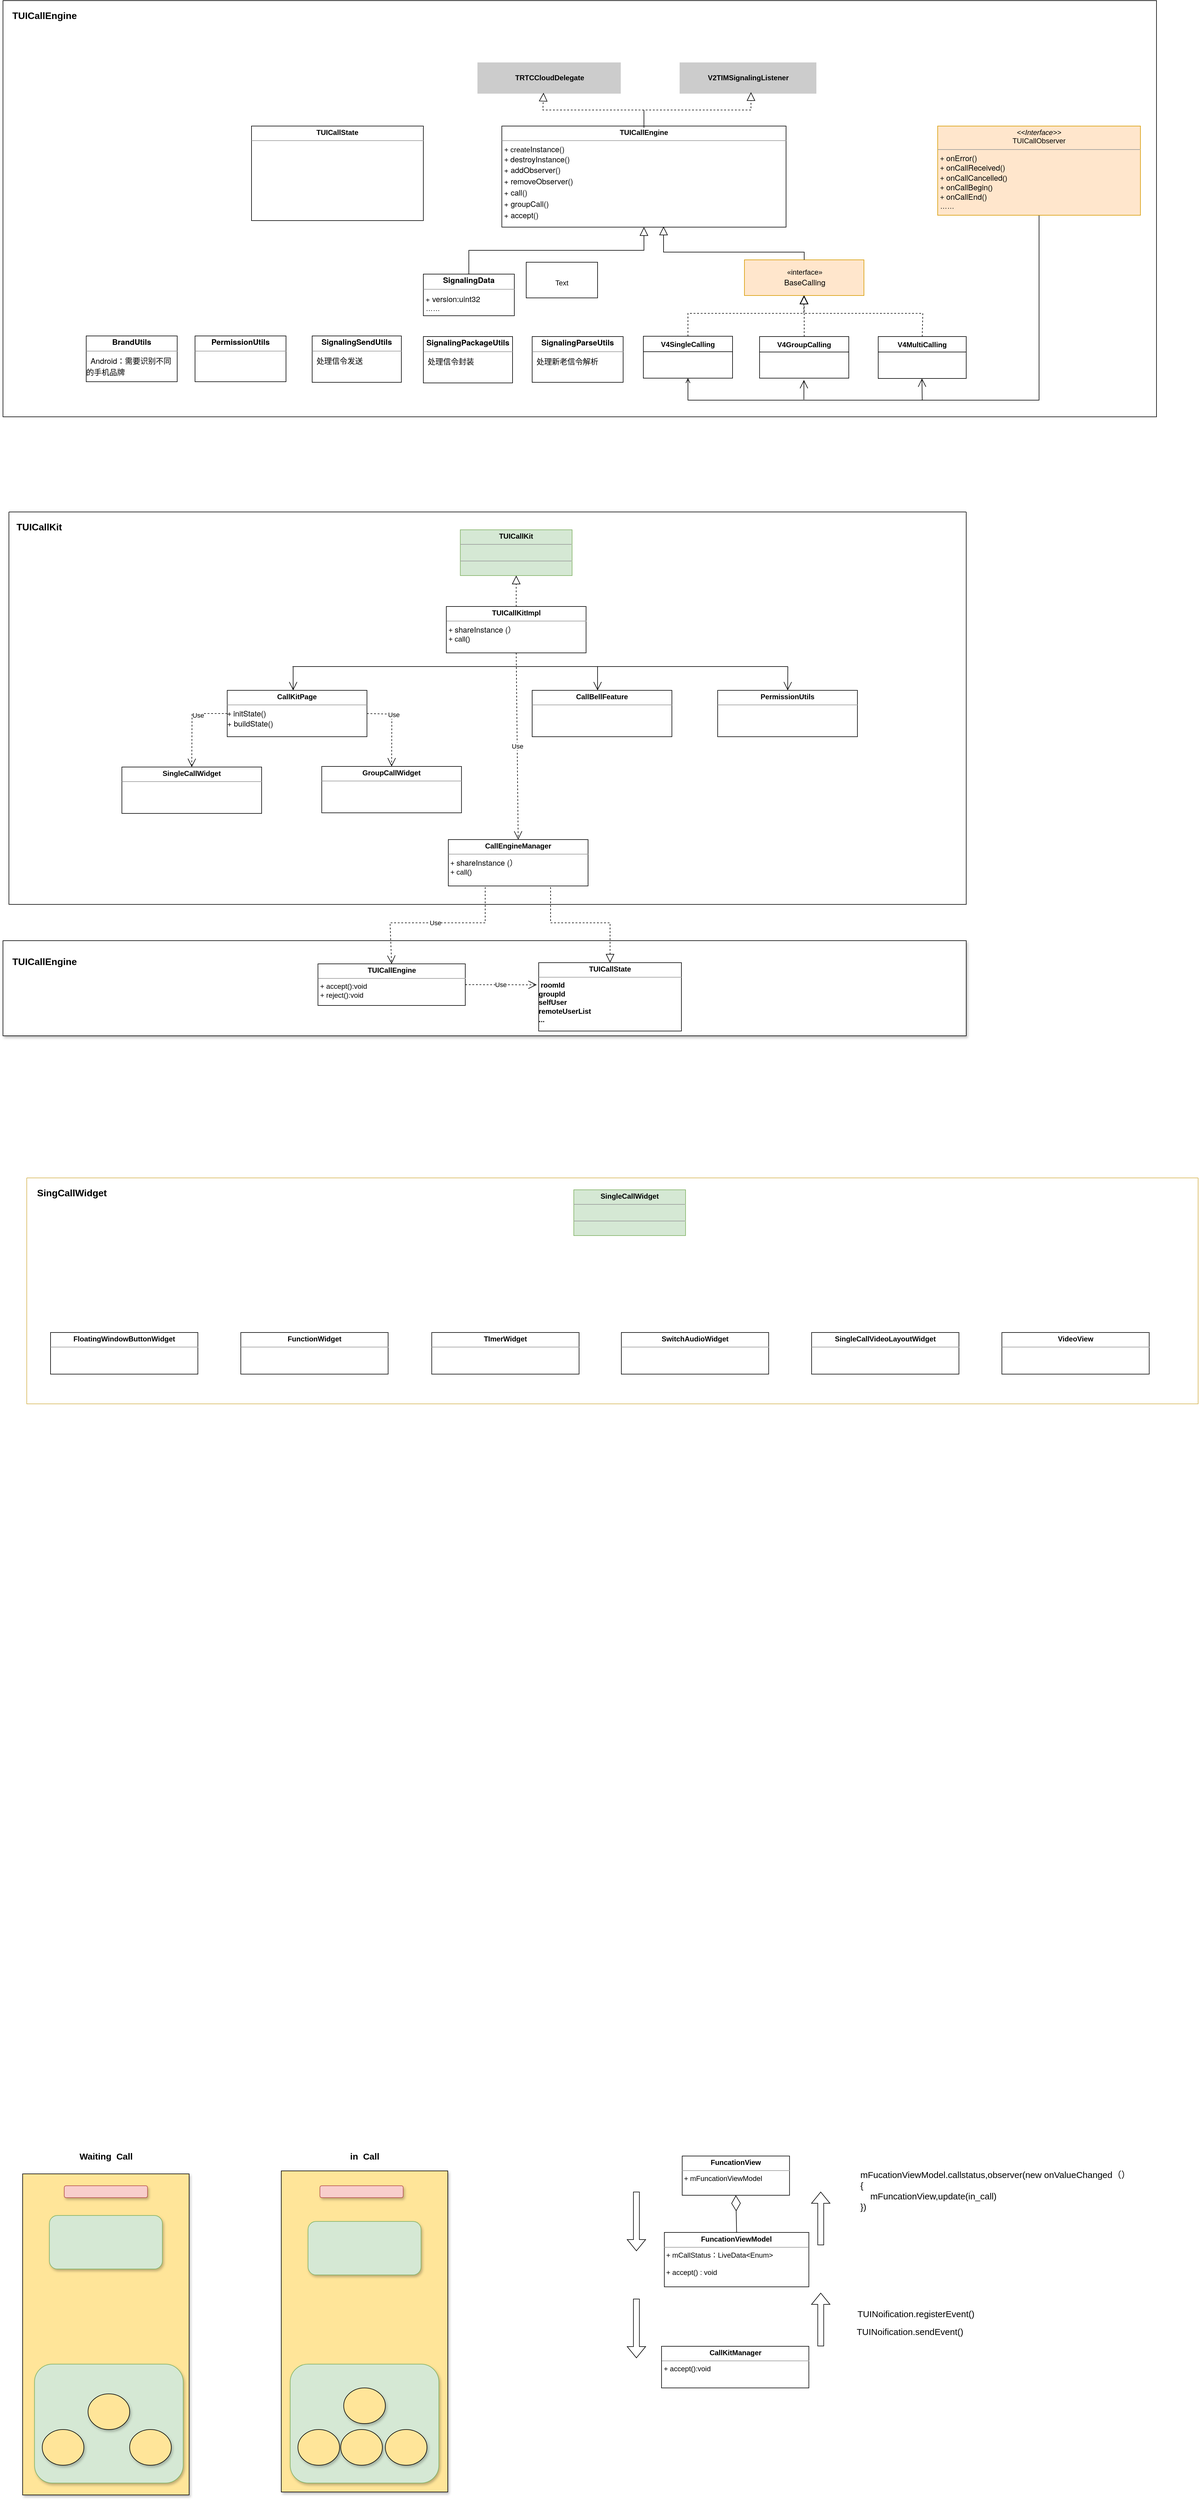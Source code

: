<mxfile version="21.2.2" type="github">
  <diagram id="QdmDUQSwTtYV_Cvaa8b2" name="Page-1">
    <mxGraphModel dx="2339" dy="2517" grid="1" gridSize="10" guides="1" tooltips="1" connect="1" arrows="1" fold="1" page="0" pageScale="1" pageWidth="827" pageHeight="1169" math="0" shadow="0">
      <root>
        <mxCell id="0" />
        <mxCell id="1" parent="0" />
        <mxCell id="42_N_Hr84tkVq7s5dg79-2" value="" style="swimlane;startSize=0;movable=1;resizable=1;rotatable=1;deletable=1;editable=1;locked=0;connectable=1;" vertex="1" parent="1">
          <mxGeometry x="210" y="-60" width="1610" height="660" as="geometry" />
        </mxCell>
        <mxCell id="9X448EbuMKJNrpHYfYbH-57" value="" style="rounded=0;whiteSpace=wrap;html=1;shadow=1;glass=0;sketch=0;fontFamily=Helvetica;fontSize=15;" parent="1" vertex="1">
          <mxGeometry x="200" y="661" width="1620" height="160" as="geometry" />
        </mxCell>
        <mxCell id="9X448EbuMKJNrpHYfYbH-13" value="" style="rounded=0;whiteSpace=wrap;html=1;movable=0;resizable=0;rotatable=0;deletable=0;editable=0;connectable=0;" parent="1" vertex="1">
          <mxGeometry x="200" y="-920" width="1940" height="700" as="geometry" />
        </mxCell>
        <mxCell id="-pIjKqf0iVGdPuDhPLib-8" value="V4GroupCalling" style="swimlane;fontStyle=1;align=center;verticalAlign=top;childLayout=stackLayout;horizontal=1;startSize=26;horizontalStack=0;resizeParent=1;resizeParentMax=0;resizeLast=0;collapsible=1;marginBottom=0;" parent="1" vertex="1">
          <mxGeometry x="1472.5" y="-355" width="150" height="70" as="geometry" />
        </mxCell>
        <mxCell id="-pIjKqf0iVGdPuDhPLib-9" value="&#xa;" style="text;strokeColor=none;fillColor=none;align=left;verticalAlign=top;spacingLeft=4;spacingRight=4;overflow=hidden;rotatable=0;points=[[0,0.5],[1,0.5]];portConstraint=eastwest;" parent="-pIjKqf0iVGdPuDhPLib-8" vertex="1">
          <mxGeometry y="26" width="150" height="44" as="geometry" />
        </mxCell>
        <mxCell id="-pIjKqf0iVGdPuDhPLib-10" value="V4SingleCalling" style="swimlane;fontStyle=1;align=center;verticalAlign=top;childLayout=stackLayout;horizontal=1;startSize=26;horizontalStack=0;resizeParent=1;resizeParentMax=0;resizeLast=0;collapsible=1;marginBottom=0;" parent="1" vertex="1">
          <mxGeometry x="1277" y="-355.5" width="150" height="70.5" as="geometry" />
        </mxCell>
        <mxCell id="-pIjKqf0iVGdPuDhPLib-12" value="V4MultiCalling" style="swimlane;fontStyle=1;align=center;verticalAlign=top;childLayout=stackLayout;horizontal=1;startSize=26;horizontalStack=0;resizeParent=1;resizeParentMax=0;resizeLast=0;collapsible=1;marginBottom=0;" parent="1" vertex="1">
          <mxGeometry x="1672" y="-355" width="148" height="70.5" as="geometry" />
        </mxCell>
        <mxCell id="-pIjKqf0iVGdPuDhPLib-21" value="«interface»&lt;br&gt;&lt;p class=&quot;p1&quot; style=&quot;margin: 0px ; font-stretch: normal ; font-size: 13px ; line-height: normal ; font-family: &amp;quot;helvetica neue&amp;quot;&quot;&gt;BaseCalling&lt;/p&gt;" style="html=1;fillColor=#ffe6cc;strokeColor=#d79b00;" parent="1" vertex="1">
          <mxGeometry x="1447" y="-484" width="201" height="60" as="geometry" />
        </mxCell>
        <mxCell id="-pIjKqf0iVGdPuDhPLib-25" value="&lt;p style=&quot;margin: 0px ; margin-top: 4px ; text-align: center&quot;&gt;&lt;b&gt;TUICallEngine&lt;/b&gt;&lt;br&gt;&lt;/p&gt;&lt;hr size=&quot;1&quot;&gt;&lt;p style=&quot;margin: 0px ; margin-left: 4px&quot;&gt;&lt;/p&gt;&lt;p style=&quot;margin: 0px ; margin-left: 4px&quot;&gt;+ create&lt;span style=&quot;font-family: &amp;quot;helvetica neue&amp;quot; ; font-size: 13px&quot;&gt;Instance()&lt;/span&gt;&lt;/p&gt;&lt;p style=&quot;margin: 0px 0px 0px 4px;&quot;&gt;+&amp;nbsp;&lt;span style=&quot;font-family: &amp;quot;Helvetica Neue&amp;quot;; font-size: 13px; background-color: initial;&quot;&gt;destroyInstance&lt;/span&gt;&lt;span style=&quot;font-family: &amp;quot;helvetica neue&amp;quot;; font-size: 13px; background-color: initial;&quot;&gt;()&lt;/span&gt;&lt;/p&gt;&lt;p class=&quot;p1&quot; style=&quot;margin: 0px ; font-stretch: normal ; font-size: 13px ; line-height: normal ; font-family: &amp;quot;helvetica neue&amp;quot;&quot;&gt;&amp;nbsp;+&amp;nbsp;&lt;span style=&quot;font-family: &amp;quot;Helvetica Neue&amp;quot;; background-color: initial;&quot;&gt;addObserver&lt;/span&gt;&lt;span style=&quot;background-color: initial;&quot;&gt;()&lt;/span&gt;&lt;/p&gt;&lt;p style=&quot;margin: 0px; font-stretch: normal; font-size: 13px; line-height: normal; font-family: &amp;quot;helvetica neue&amp;quot;;&quot; class=&quot;p1&quot;&gt;&amp;nbsp;+ remove&lt;span style=&quot;font-family: &amp;quot;Helvetica Neue&amp;quot;; background-color: initial;&quot;&gt;Observer&lt;/span&gt;&lt;span style=&quot;background-color: initial;&quot;&gt;()&lt;/span&gt;&lt;/p&gt;&lt;p class=&quot;p1&quot; style=&quot;margin: 0px ; font-stretch: normal ; font-size: 13px ; line-height: normal ; font-family: &amp;quot;helvetica neue&amp;quot;&quot;&gt;&amp;nbsp;+ call()&lt;/p&gt;&lt;p class=&quot;p1&quot; style=&quot;margin: 0px ; font-stretch: normal ; font-size: 13px ; line-height: normal ; font-family: &amp;quot;helvetica neue&amp;quot;&quot;&gt;&amp;nbsp;+&amp;nbsp;&lt;span style=&quot;font-family: &amp;quot;Helvetica Neue&amp;quot;; background-color: initial;&quot;&gt;groupCall()&lt;/span&gt;&lt;/p&gt;&lt;p class=&quot;p1&quot; style=&quot;margin: 0px ; font-stretch: normal ; font-size: 13px ; line-height: normal ; font-family: &amp;quot;helvetica neue&amp;quot;&quot;&gt;&amp;nbsp;+ accept()&lt;/p&gt;&lt;p class=&quot;p1&quot; style=&quot;margin: 0px ; font-stretch: normal ; font-size: 13px ; line-height: normal ; font-family: &amp;quot;helvetica neue&amp;quot;&quot;&gt;&amp;nbsp;……&lt;/p&gt;" style="verticalAlign=top;align=left;overflow=fill;fontSize=12;fontFamily=Helvetica;html=1;" parent="1" vertex="1">
          <mxGeometry x="1039" y="-709" width="478" height="170" as="geometry" />
        </mxCell>
        <mxCell id="2P1NGA306VZBWgPoIP3o-4" style="edgeStyle=orthogonalEdgeStyle;rounded=0;orthogonalLoop=1;jettySize=auto;html=1;endArrow=block;endFill=0;strokeWidth=1;endSize=12;" parent="1" source="-pIjKqf0iVGdPuDhPLib-29" target="-pIjKqf0iVGdPuDhPLib-25" edge="1">
          <mxGeometry relative="1" as="geometry">
            <Array as="points">
              <mxPoint x="984" y="-500" />
              <mxPoint x="1278" y="-500" />
            </Array>
          </mxGeometry>
        </mxCell>
        <mxCell id="-pIjKqf0iVGdPuDhPLib-29" value="&lt;p class=&quot;p1&quot; style=&quot;text-align: center ; margin: 0px ; font-stretch: normal ; font-size: 13px ; line-height: normal ; font-family: &amp;quot;helvetica neue&amp;quot;&quot;&gt;&lt;b&gt;SignalingData&lt;/b&gt;&lt;/p&gt;&lt;hr size=&quot;1&quot;&gt;&lt;p style=&quot;margin: 0px ; margin-left: 4px&quot;&gt;&lt;/p&gt;&lt;p class=&quot;p1&quot; style=&quot;margin: 0px ; font-stretch: normal ; font-size: 13px ; line-height: normal ; font-family: &amp;quot;helvetica neue&amp;quot;&quot;&gt;&amp;nbsp;+ version:uint32&lt;/p&gt;&lt;p style=&quot;margin: 0px 0px 0px 4px&quot;&gt;……&lt;br&gt;&lt;/p&gt;&lt;p style=&quot;margin: 0px 0px 0px 4px&quot;&gt;&lt;br&gt;&lt;/p&gt;" style="verticalAlign=top;align=left;overflow=fill;fontSize=12;fontFamily=Helvetica;html=1;" parent="1" vertex="1">
          <mxGeometry x="907" y="-460" width="153" height="70" as="geometry" />
        </mxCell>
        <mxCell id="-pIjKqf0iVGdPuDhPLib-45" value="&lt;p class=&quot;p1&quot; style=&quot;text-align: center ; margin: 0px ; font-stretch: normal ; line-height: normal&quot;&gt;&lt;font face=&quot;helvetica neue&quot;&gt;&lt;span style=&quot;font-size: 13px;&quot;&gt;&lt;b&gt;SignalingPackageUtils&lt;/b&gt;&lt;/span&gt;&lt;/font&gt;&lt;br&gt;&lt;/p&gt;&lt;hr size=&quot;1&quot;&gt;&lt;p style=&quot;margin: 0px ; margin-left: 4px&quot;&gt;&lt;/p&gt;&lt;p class=&quot;p1&quot; style=&quot;margin: 0px ; font-stretch: normal ; font-size: 13px ; line-height: normal ; font-family: &amp;quot;helvetica neue&amp;quot;&quot;&gt;&amp;nbsp; 处理信令封装&lt;/p&gt;&lt;p style=&quot;margin: 0px 0px 0px 4px&quot;&gt;&lt;br&gt;&lt;/p&gt;" style="verticalAlign=top;align=left;overflow=fill;fontSize=12;fontFamily=Helvetica;html=1;" parent="1" vertex="1">
          <mxGeometry x="907" y="-355" width="150" height="78" as="geometry" />
        </mxCell>
        <mxCell id="-pIjKqf0iVGdPuDhPLib-48" value="" style="endArrow=block;dashed=1;endFill=0;endSize=12;html=1;rounded=0;entryX=0.5;entryY=1;entryDx=0;entryDy=0;exitX=0.5;exitY=0;exitDx=0;exitDy=0;" parent="1" source="-pIjKqf0iVGdPuDhPLib-8" target="-pIjKqf0iVGdPuDhPLib-21" edge="1">
          <mxGeometry width="160" relative="1" as="geometry">
            <mxPoint x="1756" y="-424" as="sourcePoint" />
            <mxPoint x="1916" y="-424" as="targetPoint" />
          </mxGeometry>
        </mxCell>
        <mxCell id="7KBN1eFFDNRq9StgGRBP-2" value="TRTCCloudDelegate" style="html=1;fillColor=#CCCCCC;strokeColor=none;shadow=0;fontStyle=1" parent="1" vertex="1">
          <mxGeometry x="998" y="-816" width="241" height="52.5" as="geometry" />
        </mxCell>
        <mxCell id="7KBN1eFFDNRq9StgGRBP-3" value="V2TIMSignalingListener" style="html=1;fillColor=#CCCCCC;strokeColor=none;shadow=0;fontStyle=1" parent="1" vertex="1">
          <mxGeometry x="1338" y="-816" width="230" height="52.5" as="geometry" />
        </mxCell>
        <mxCell id="7KBN1eFFDNRq9StgGRBP-9" value="" style="endArrow=block;dashed=1;endFill=0;endSize=12;html=1;rounded=0;sourcePerimeterSpacing=10;targetPerimeterSpacing=10;entryX=0.461;entryY=0.971;entryDx=0;entryDy=0;entryPerimeter=0;" parent="1" target="7KBN1eFFDNRq9StgGRBP-2" edge="1">
          <mxGeometry width="160" relative="1" as="geometry">
            <mxPoint x="1278" y="-706" as="sourcePoint" />
            <mxPoint x="1438" y="-706" as="targetPoint" />
            <Array as="points">
              <mxPoint x="1278" y="-736" />
              <mxPoint x="1108" y="-736" />
            </Array>
          </mxGeometry>
        </mxCell>
        <mxCell id="7KBN1eFFDNRq9StgGRBP-10" value="" style="endArrow=block;dashed=1;endFill=0;endSize=12;html=1;rounded=0;sourcePerimeterSpacing=10;targetPerimeterSpacing=10;exitX=0.5;exitY=0;exitDx=0;exitDy=0;" parent="1" source="-pIjKqf0iVGdPuDhPLib-25" edge="1">
          <mxGeometry width="160" relative="1" as="geometry">
            <mxPoint x="1288" y="-696" as="sourcePoint" />
            <mxPoint x="1458" y="-766" as="targetPoint" />
            <Array as="points">
              <mxPoint x="1278" y="-736" />
              <mxPoint x="1458" y="-736" />
            </Array>
          </mxGeometry>
        </mxCell>
        <mxCell id="7KBN1eFFDNRq9StgGRBP-20" style="edgeStyle=orthogonalEdgeStyle;rounded=0;orthogonalLoop=1;jettySize=auto;html=1;entryX=0.5;entryY=0;entryDx=0;entryDy=0;fontSize=15;startArrow=block;startFill=0;endArrow=none;endFill=0;startSize=12;sourcePerimeterSpacing=10;targetPerimeterSpacing=10;exitX=0.569;exitY=0.994;exitDx=0;exitDy=0;exitPerimeter=0;" parent="1" source="-pIjKqf0iVGdPuDhPLib-25" target="-pIjKqf0iVGdPuDhPLib-21" edge="1">
          <mxGeometry relative="1" as="geometry">
            <mxPoint x="1311.162" y="-536" as="sourcePoint" />
            <mxPoint x="1311.49" y="-472.98" as="targetPoint" />
            <Array as="points">
              <mxPoint x="1311" y="-497" />
              <mxPoint x="1548" y="-497" />
            </Array>
          </mxGeometry>
        </mxCell>
        <mxCell id="7KBN1eFFDNRq9StgGRBP-21" value="" style="endArrow=block;dashed=1;endFill=0;endSize=12;html=1;rounded=0;exitX=0.5;exitY=0;exitDx=0;exitDy=0;" parent="1" source="-pIjKqf0iVGdPuDhPLib-10" edge="1">
          <mxGeometry width="160" relative="1" as="geometry">
            <mxPoint x="1348.65" y="-355.5" as="sourcePoint" />
            <mxPoint x="1547" y="-424" as="targetPoint" />
            <Array as="points">
              <mxPoint x="1352" y="-394" />
              <mxPoint x="1547" y="-394" />
            </Array>
          </mxGeometry>
        </mxCell>
        <mxCell id="7KBN1eFFDNRq9StgGRBP-22" value="" style="endArrow=block;dashed=1;endFill=0;endSize=12;html=1;rounded=0;exitX=0.5;exitY=0;exitDx=0;exitDy=0;" parent="1" source="-pIjKqf0iVGdPuDhPLib-12" edge="1">
          <mxGeometry width="160" relative="1" as="geometry">
            <mxPoint x="1462" y="-355.5" as="sourcePoint" />
            <mxPoint x="1547" y="-424" as="targetPoint" />
            <Array as="points">
              <mxPoint x="1747" y="-394" />
              <mxPoint x="1547" y="-394" />
            </Array>
          </mxGeometry>
        </mxCell>
        <mxCell id="7KBN1eFFDNRq9StgGRBP-30" value="" style="endArrow=open;endFill=1;endSize=12;html=1;rounded=0;fontSize=15;sourcePerimeterSpacing=10;targetPerimeterSpacing=10;entryX=0.497;entryY=1.068;entryDx=0;entryDy=0;entryPerimeter=0;" parent="1" target="-pIjKqf0iVGdPuDhPLib-9" edge="1">
          <mxGeometry width="160" relative="1" as="geometry">
            <mxPoint x="1547" y="-249" as="sourcePoint" />
            <mxPoint x="1687" y="-204" as="targetPoint" />
          </mxGeometry>
        </mxCell>
        <mxCell id="7KBN1eFFDNRq9StgGRBP-32" value="" style="endArrow=open;endFill=1;endSize=12;html=1;rounded=0;fontSize=15;sourcePerimeterSpacing=10;targetPerimeterSpacing=10;entryX=0.497;entryY=1.068;entryDx=0;entryDy=0;entryPerimeter=0;" parent="1" edge="1">
          <mxGeometry width="160" relative="1" as="geometry">
            <mxPoint x="1746" y="-248" as="sourcePoint" />
            <mxPoint x="1745.55" y="-284.498" as="targetPoint" />
          </mxGeometry>
        </mxCell>
        <mxCell id="8u3mmBFhIudwiXivsbWi-5" style="edgeStyle=orthogonalEdgeStyle;rounded=0;orthogonalLoop=1;jettySize=auto;html=1;entryX=0.5;entryY=1;entryDx=0;entryDy=0;endArrow=open;endFill=0;exitX=0.5;exitY=1;exitDx=0;exitDy=0;" parent="1" source="zl8r0lkkchpc4EEbcVuN-1" target="-pIjKqf0iVGdPuDhPLib-10" edge="1">
          <mxGeometry relative="1" as="geometry">
            <Array as="points">
              <mxPoint x="1943" y="-248" />
              <mxPoint x="1352" y="-248" />
            </Array>
          </mxGeometry>
        </mxCell>
        <mxCell id="zl8r0lkkchpc4EEbcVuN-1" value="&lt;p style=&quot;margin:0px;margin-top:4px;text-align:center;&quot;&gt;&lt;i&gt;&amp;lt;&amp;lt;Interface&amp;gt;&amp;gt;&lt;/i&gt;&lt;br&gt;&lt;span style=&quot;text-align: left;&quot;&gt;TUICallObserver&lt;/span&gt;&lt;br&gt;&lt;/p&gt;&lt;hr size=&quot;1&quot;&gt;&lt;p style=&quot;margin:0px;margin-left:4px;&quot;&gt;+&amp;nbsp;&lt;span style=&quot;font-family: &amp;quot;Helvetica Neue&amp;quot;; font-size: 13px; background-color: initial;&quot;&gt;onError()&lt;/span&gt;&lt;/p&gt;&lt;p style=&quot;margin:0px;margin-left:4px;&quot;&gt;+&amp;nbsp;&lt;span style=&quot;font-family: &amp;quot;Helvetica Neue&amp;quot;; font-size: 13px; background-color: initial;&quot;&gt;onCallReceived()&lt;/span&gt;&lt;/p&gt;&lt;p style=&quot;margin:0px;margin-left:4px;&quot;&gt;+&amp;nbsp;&lt;span style=&quot;font-family: &amp;quot;Helvetica Neue&amp;quot;; font-size: 13px; background-color: initial;&quot;&gt;onCallCancelled&lt;/span&gt;&lt;span style=&quot;background-color: initial;&quot;&gt;()&lt;/span&gt;&lt;/p&gt;&lt;p style=&quot;margin:0px;margin-left:4px;&quot;&gt;+&amp;nbsp;&lt;span style=&quot;font-family: &amp;quot;Helvetica Neue&amp;quot;; font-size: 13px; background-color: initial;&quot;&gt;onCallBegin&lt;/span&gt;&lt;span style=&quot;background-color: initial;&quot;&gt;()&lt;/span&gt;&lt;/p&gt;&lt;p style=&quot;margin:0px;margin-left:4px;&quot;&gt;&lt;span style=&quot;background-color: initial;&quot;&gt;+&amp;nbsp;&lt;/span&gt;&lt;span style=&quot;font-family: &amp;quot;Helvetica Neue&amp;quot;; font-size: 13px; background-color: initial;&quot;&gt;onCallEnd()&lt;/span&gt;&lt;/p&gt;&lt;p style=&quot;margin:0px;margin-left:4px;&quot;&gt;……&lt;/p&gt;" style="verticalAlign=top;align=left;overflow=fill;fontSize=12;fontFamily=Helvetica;html=1;fillColor=#ffe6cc;strokeColor=#d79b00;" parent="1" vertex="1">
          <mxGeometry x="1772" y="-709" width="341" height="150" as="geometry" />
        </mxCell>
        <mxCell id="1vUF5lh6rhaXSpfZY6RA-4" value="&lt;p class=&quot;p1&quot; style=&quot;text-align: center ; margin: 0px ; font-stretch: normal ; line-height: normal&quot;&gt;&lt;font face=&quot;helvetica neue&quot;&gt;&lt;span style=&quot;font-size: 13px;&quot;&gt;&lt;b&gt;SignalingParseUtils&lt;/b&gt;&lt;/span&gt;&lt;/font&gt;&lt;br&gt;&lt;/p&gt;&lt;hr size=&quot;1&quot;&gt;&lt;p style=&quot;margin: 0px ; margin-left: 4px&quot;&gt;&lt;/p&gt;&lt;p class=&quot;p1&quot; style=&quot;margin: 0px ; font-stretch: normal ; font-size: 13px ; line-height: normal ; font-family: &amp;quot;helvetica neue&amp;quot;&quot;&gt;&amp;nbsp; 处理新老信令解析&lt;/p&gt;&lt;p style=&quot;margin: 0px 0px 0px 4px&quot;&gt;&lt;br&gt;&lt;/p&gt;" style="verticalAlign=top;align=left;overflow=fill;fontSize=12;fontFamily=Helvetica;html=1;" parent="1" vertex="1">
          <mxGeometry x="1090" y="-355" width="153" height="76.98" as="geometry" />
        </mxCell>
        <mxCell id="2P1NGA306VZBWgPoIP3o-1" value="&lt;p style=&quot;margin: 0px ; margin-top: 4px ; text-align: center&quot;&gt;&lt;b&gt;TUICallState&lt;/b&gt;&lt;br&gt;&lt;/p&gt;&lt;hr size=&quot;1&quot;&gt;&lt;p style=&quot;margin: 0px ; margin-left: 4px&quot;&gt;&lt;/p&gt;&lt;p style=&quot;margin: 0px ; margin-left: 4px&quot;&gt;&lt;br&gt;&lt;/p&gt;" style="verticalAlign=top;align=left;overflow=fill;fontSize=12;fontFamily=Helvetica;html=1;" parent="1" vertex="1">
          <mxGeometry x="618" y="-709" width="289" height="159" as="geometry" />
        </mxCell>
        <mxCell id="2P1NGA306VZBWgPoIP3o-6" value="&lt;p class=&quot;p1&quot; style=&quot;text-align: center ; margin: 0px ; font-stretch: normal ; line-height: normal&quot;&gt;&lt;font face=&quot;helvetica neue&quot;&gt;&lt;span style=&quot;font-size: 13px;&quot;&gt;&lt;b&gt;BrandUtils&lt;/b&gt;&lt;/span&gt;&lt;/font&gt;&lt;br&gt;&lt;/p&gt;&lt;hr size=&quot;1&quot;&gt;&lt;p style=&quot;margin: 0px ; margin-left: 4px&quot;&gt;&lt;/p&gt;&lt;p class=&quot;p1&quot; style=&quot;margin: 0px ; font-stretch: normal ; font-size: 13px ; line-height: normal ; font-family: &amp;quot;helvetica neue&amp;quot;&quot;&gt;&amp;nbsp; Android：需要识别不同&lt;/p&gt;&lt;p class=&quot;p1&quot; style=&quot;margin: 0px ; font-stretch: normal ; font-size: 13px ; line-height: normal ; font-family: &amp;quot;helvetica neue&amp;quot;&quot;&gt;的手机品牌&lt;/p&gt;&lt;p style=&quot;margin: 0px 0px 0px 4px&quot;&gt;&lt;br&gt;&lt;/p&gt;" style="verticalAlign=top;align=left;overflow=fill;fontSize=12;fontFamily=Helvetica;html=1;" parent="1" vertex="1">
          <mxGeometry x="340" y="-356.02" width="153" height="76.98" as="geometry" />
        </mxCell>
        <mxCell id="2P1NGA306VZBWgPoIP3o-7" value="&lt;p class=&quot;p1&quot; style=&quot;text-align: center ; margin: 0px ; font-stretch: normal ; line-height: normal&quot;&gt;&lt;font face=&quot;helvetica neue&quot;&gt;&lt;span style=&quot;font-size: 13px;&quot;&gt;&lt;b&gt;PermissionUtils&lt;/b&gt;&lt;/span&gt;&lt;/font&gt;&lt;br&gt;&lt;/p&gt;&lt;hr size=&quot;1&quot;&gt;&lt;p style=&quot;margin: 0px ; margin-left: 4px&quot;&gt;&lt;/p&gt;&lt;p class=&quot;p1&quot; style=&quot;margin: 0px ; font-stretch: normal ; font-size: 13px ; line-height: normal ; font-family: &amp;quot;helvetica neue&amp;quot;&quot;&gt;&amp;nbsp;&amp;nbsp;&lt;/p&gt;" style="verticalAlign=top;align=left;overflow=fill;fontSize=12;fontFamily=Helvetica;html=1;" parent="1" vertex="1">
          <mxGeometry x="523" y="-356.02" width="153" height="76.98" as="geometry" />
        </mxCell>
        <mxCell id="2P1NGA306VZBWgPoIP3o-8" value="&lt;p class=&quot;p1&quot; style=&quot;text-align: center ; margin: 0px ; font-stretch: normal ; line-height: normal&quot;&gt;&lt;font face=&quot;helvetica neue&quot;&gt;&lt;span style=&quot;font-size: 13px;&quot;&gt;&lt;b&gt;SignalingSendUtils&lt;/b&gt;&lt;/span&gt;&lt;/font&gt;&lt;br&gt;&lt;/p&gt;&lt;hr size=&quot;1&quot;&gt;&lt;p style=&quot;margin: 0px ; margin-left: 4px&quot;&gt;&lt;/p&gt;&lt;p class=&quot;p1&quot; style=&quot;margin: 0px ; font-stretch: normal ; font-size: 13px ; line-height: normal ; font-family: &amp;quot;helvetica neue&amp;quot;&quot;&gt;&amp;nbsp; 处理信令发送&lt;/p&gt;&lt;p style=&quot;margin: 0px 0px 0px 4px&quot;&gt;&lt;br&gt;&lt;/p&gt;" style="verticalAlign=top;align=left;overflow=fill;fontSize=12;fontFamily=Helvetica;html=1;" parent="1" vertex="1">
          <mxGeometry x="720" y="-356.02" width="150" height="78" as="geometry" />
        </mxCell>
        <mxCell id="9X448EbuMKJNrpHYfYbH-1" value="&lt;p style=&quot;margin: 0px ; margin-top: 4px ; text-align: center&quot;&gt;&lt;b&gt;TUICallKitImpl&lt;/b&gt;&lt;/p&gt;&lt;hr size=&quot;1&quot;&gt;&lt;p style=&quot;margin: 0px ; margin-left: 4px&quot;&gt;&lt;/p&gt;&lt;p style=&quot;margin: 0px ; margin-left: 4px&quot;&gt;&lt;/p&gt;&lt;span style=&quot;font-weight: 700 ; text-align: center&quot;&gt;&amp;nbsp;&lt;/span&gt;&lt;span style=&quot;text-align: center&quot;&gt;+&amp;nbsp;&lt;/span&gt;&lt;span style=&quot;font-family: &amp;quot;helvetica neue&amp;quot; ; font-size: 13px&quot;&gt;shareInstance (）&lt;br&gt;&lt;/span&gt;&lt;span style=&quot;text-align: center&quot;&gt;&amp;nbsp;+ call()&lt;br&gt;&lt;/span&gt;&lt;span style=&quot;font-weight: 700 ; text-align: center&quot;&gt;&lt;br&gt;&lt;/span&gt;&lt;div&gt;&lt;br&gt;&lt;/div&gt;" style="verticalAlign=top;align=left;overflow=fill;fontSize=12;fontFamily=Helvetica;html=1;fontStyle=0" parent="1" vertex="1">
          <mxGeometry x="945.66" y="99" width="235" height="78" as="geometry" />
        </mxCell>
        <mxCell id="9X448EbuMKJNrpHYfYbH-2" value="&lt;p style=&quot;margin: 0px ; margin-top: 4px ; text-align: center&quot;&gt;&lt;span&gt;&lt;b&gt;TUICallKit&lt;/b&gt;&lt;/span&gt;&lt;/p&gt;&lt;hr size=&quot;1&quot;&gt;&lt;p style=&quot;margin: 0px ; margin-left: 4px&quot;&gt;&lt;b&gt;&lt;br&gt;&lt;/b&gt;&lt;/p&gt;&lt;hr size=&quot;1&quot;&gt;&lt;p style=&quot;margin: 0px ; margin-left: 4px&quot;&gt;&lt;/p&gt;&lt;b&gt;&lt;br&gt;&lt;/b&gt;&lt;p style=&quot;margin: 0px ; margin-left: 4px&quot;&gt;&lt;br&gt;&lt;/p&gt;" style="verticalAlign=top;align=left;overflow=fill;fontSize=12;fontFamily=Helvetica;html=1;fontStyle=0;fillColor=#d5e8d4;strokeColor=#82b366;" parent="1" vertex="1">
          <mxGeometry x="969.16" y="-30" width="188" height="77" as="geometry" />
        </mxCell>
        <mxCell id="9X448EbuMKJNrpHYfYbH-3" value="" style="endArrow=block;dashed=1;endFill=0;endSize=12;html=1;rounded=0;exitX=0.5;exitY=0;exitDx=0;exitDy=0;entryX=0.5;entryY=1;entryDx=0;entryDy=0;" parent="1" source="9X448EbuMKJNrpHYfYbH-1" target="9X448EbuMKJNrpHYfYbH-2" edge="1">
          <mxGeometry width="160" relative="1" as="geometry">
            <mxPoint x="1118.16" y="88" as="sourcePoint" />
            <mxPoint x="1278.16" y="88" as="targetPoint" />
          </mxGeometry>
        </mxCell>
        <mxCell id="9X448EbuMKJNrpHYfYbH-12" value="" style="rounded=0;whiteSpace=wrap;html=1;" parent="1" vertex="1">
          <mxGeometry x="1080" y="-480" width="120" height="60" as="geometry" />
        </mxCell>
        <mxCell id="9X448EbuMKJNrpHYfYbH-14" value="Text" style="text;html=1;strokeColor=none;fillColor=none;align=center;verticalAlign=middle;whiteSpace=wrap;rounded=0;" parent="1" vertex="1">
          <mxGeometry x="1110" y="-460" width="60" height="30" as="geometry" />
        </mxCell>
        <mxCell id="9X448EbuMKJNrpHYfYbH-15" value="&lt;b&gt;&lt;font style=&quot;font-size: 16px;&quot;&gt;TUICallEngine&lt;/font&gt;&lt;/b&gt;" style="text;html=1;strokeColor=none;fillColor=none;align=center;verticalAlign=middle;whiteSpace=wrap;rounded=0;" parent="1" vertex="1">
          <mxGeometry x="210" y="-910" width="120" height="30" as="geometry" />
        </mxCell>
        <mxCell id="9X448EbuMKJNrpHYfYbH-18" value="&lt;b&gt;&lt;font style=&quot;font-size: 16px;&quot;&gt;TUICallKit&lt;/font&gt;&lt;/b&gt;" style="text;html=1;strokeColor=none;fillColor=none;align=center;verticalAlign=middle;whiteSpace=wrap;rounded=0;" parent="1" vertex="1">
          <mxGeometry x="200.75" y="-50" width="120" height="30" as="geometry" />
        </mxCell>
        <mxCell id="9X448EbuMKJNrpHYfYbH-24" value="" style="rounded=0;whiteSpace=wrap;html=1;shadow=1;glass=0;sketch=0;fontFamily=Helvetica;fontSize=10;fillColor=#FFE599;" parent="1" vertex="1">
          <mxGeometry x="233.08" y="2735" width="280" height="540" as="geometry" />
        </mxCell>
        <mxCell id="9X448EbuMKJNrpHYfYbH-25" value="" style="rounded=1;whiteSpace=wrap;html=1;shadow=1;glass=0;sketch=0;fontFamily=Helvetica;fontSize=10;fillColor=#d5e8d4;strokeColor=#82b366;" parent="1" vertex="1">
          <mxGeometry x="278.08" y="2805" width="190" height="90" as="geometry" />
        </mxCell>
        <mxCell id="9X448EbuMKJNrpHYfYbH-26" value="" style="rounded=1;whiteSpace=wrap;html=1;shadow=1;glass=0;sketch=0;fontFamily=Helvetica;fontSize=10;fillColor=#f8cecc;strokeColor=#b85450;" parent="1" vertex="1">
          <mxGeometry x="303.08" y="2755" width="140" height="20" as="geometry" />
        </mxCell>
        <mxCell id="9X448EbuMKJNrpHYfYbH-27" value="" style="rounded=1;whiteSpace=wrap;html=1;shadow=1;glass=0;sketch=0;fontFamily=Helvetica;fontSize=10;fillColor=#d5e8d4;strokeColor=#82b366;" parent="1" vertex="1">
          <mxGeometry x="253.08" y="3055" width="250" height="200" as="geometry" />
        </mxCell>
        <mxCell id="9X448EbuMKJNrpHYfYbH-28" value="" style="ellipse;whiteSpace=wrap;html=1;rounded=1;shadow=1;glass=0;sketch=0;fontFamily=Helvetica;fontSize=10;fillColor=#FFE599;" parent="1" vertex="1">
          <mxGeometry x="266.08" y="3165" width="70" height="60" as="geometry" />
        </mxCell>
        <mxCell id="9X448EbuMKJNrpHYfYbH-29" value="" style="ellipse;whiteSpace=wrap;html=1;rounded=1;shadow=1;glass=0;sketch=0;fontFamily=Helvetica;fontSize=10;fillColor=#FFE599;" parent="1" vertex="1">
          <mxGeometry x="413.08" y="3165" width="70" height="60" as="geometry" />
        </mxCell>
        <mxCell id="9X448EbuMKJNrpHYfYbH-32" value="" style="rounded=0;whiteSpace=wrap;html=1;shadow=1;glass=0;sketch=0;fontFamily=Helvetica;fontSize=10;fillColor=#FFE599;" parent="1" vertex="1">
          <mxGeometry x="668.08" y="2730" width="280" height="540" as="geometry" />
        </mxCell>
        <mxCell id="9X448EbuMKJNrpHYfYbH-33" value="" style="rounded=1;whiteSpace=wrap;html=1;shadow=1;glass=0;sketch=0;fontFamily=Helvetica;fontSize=10;fillColor=#d5e8d4;strokeColor=#82b366;" parent="1" vertex="1">
          <mxGeometry x="713.08" y="2815" width="190" height="90" as="geometry" />
        </mxCell>
        <mxCell id="9X448EbuMKJNrpHYfYbH-34" value="" style="rounded=1;whiteSpace=wrap;html=1;shadow=1;glass=0;sketch=0;fontFamily=Helvetica;fontSize=10;fillColor=#f8cecc;strokeColor=#b85450;" parent="1" vertex="1">
          <mxGeometry x="733.08" y="2755" width="140" height="20" as="geometry" />
        </mxCell>
        <mxCell id="9X448EbuMKJNrpHYfYbH-35" value="" style="rounded=1;whiteSpace=wrap;html=1;shadow=1;glass=0;sketch=0;fontFamily=Helvetica;fontSize=10;fillColor=#d5e8d4;strokeColor=#82b366;" parent="1" vertex="1">
          <mxGeometry x="683.08" y="3055" width="250" height="200" as="geometry" />
        </mxCell>
        <mxCell id="9X448EbuMKJNrpHYfYbH-36" value="" style="ellipse;whiteSpace=wrap;html=1;rounded=1;shadow=1;glass=0;sketch=0;fontFamily=Helvetica;fontSize=10;fillColor=#FFE599;" parent="1" vertex="1">
          <mxGeometry x="696.08" y="3165" width="70" height="60" as="geometry" />
        </mxCell>
        <mxCell id="9X448EbuMKJNrpHYfYbH-37" value="" style="ellipse;whiteSpace=wrap;html=1;rounded=1;shadow=1;glass=0;sketch=0;fontFamily=Helvetica;fontSize=10;fillColor=#FFE599;" parent="1" vertex="1">
          <mxGeometry x="843.08" y="3165" width="70" height="60" as="geometry" />
        </mxCell>
        <mxCell id="9X448EbuMKJNrpHYfYbH-38" value="" style="ellipse;whiteSpace=wrap;html=1;rounded=1;shadow=1;glass=0;sketch=0;fontFamily=Helvetica;fontSize=10;fillColor=#FFE599;" parent="1" vertex="1">
          <mxGeometry x="768.08" y="3165" width="70" height="60" as="geometry" />
        </mxCell>
        <mxCell id="9X448EbuMKJNrpHYfYbH-39" value="" style="ellipse;whiteSpace=wrap;html=1;rounded=1;shadow=1;glass=0;sketch=0;fontFamily=Helvetica;fontSize=10;fillColor=#FFE599;" parent="1" vertex="1">
          <mxGeometry x="773.08" y="3095" width="70" height="60" as="geometry" />
        </mxCell>
        <mxCell id="9X448EbuMKJNrpHYfYbH-40" value="" style="ellipse;whiteSpace=wrap;html=1;rounded=1;shadow=1;glass=0;sketch=0;fontFamily=Helvetica;fontSize=10;fillColor=#FFE599;" parent="1" vertex="1">
          <mxGeometry x="343.08" y="3105" width="70" height="60" as="geometry" />
        </mxCell>
        <mxCell id="9X448EbuMKJNrpHYfYbH-41" value="Waiting&amp;nbsp; Call" style="text;html=1;align=center;verticalAlign=middle;resizable=0;points=[];autosize=1;strokeColor=none;fillColor=none;fontSize=15;fontFamily=Helvetica;fontStyle=1" parent="1" vertex="1">
          <mxGeometry x="318.08" y="2690" width="110" height="30" as="geometry" />
        </mxCell>
        <mxCell id="9X448EbuMKJNrpHYfYbH-42" value="in&amp;nbsp; Call" style="text;html=1;align=center;verticalAlign=middle;resizable=0;points=[];autosize=1;strokeColor=none;fillColor=none;fontSize=15;fontFamily=Helvetica;fontStyle=1" parent="1" vertex="1">
          <mxGeometry x="773.08" y="2690" width="70" height="30" as="geometry" />
        </mxCell>
        <mxCell id="9X448EbuMKJNrpHYfYbH-45" value="&lt;p style=&quot;margin: 0px ; margin-top: 4px ; text-align: center&quot;&gt;&lt;b&gt;FuncationView&lt;/b&gt;&lt;/p&gt;&lt;hr size=&quot;1&quot;&gt;&lt;p style=&quot;margin: 0px ; margin-left: 4px&quot;&gt;&lt;/p&gt;&lt;p style=&quot;margin: 0px ; margin-left: 4px&quot;&gt;&lt;/p&gt;&lt;span style=&quot;font-weight: 700 ; text-align: center&quot;&gt;&amp;nbsp;&lt;/span&gt;&lt;span style=&quot;text-align: center&quot;&gt;+ mFuncationViewModel&lt;/span&gt;&lt;span style=&quot;text-align: center&quot;&gt;&lt;br&gt;&lt;/span&gt;" style="verticalAlign=top;align=left;overflow=fill;fontSize=12;fontFamily=Helvetica;html=1;fontStyle=0" parent="1" vertex="1">
          <mxGeometry x="1342.33" y="2705" width="180.5" height="66" as="geometry" />
        </mxCell>
        <mxCell id="9X448EbuMKJNrpHYfYbH-46" value="&lt;p style=&quot;margin: 0px ; margin-top: 4px ; text-align: center&quot;&gt;&lt;b&gt;FuncationViewModel&lt;/b&gt;&lt;/p&gt;&lt;hr size=&quot;1&quot;&gt;&lt;p style=&quot;margin: 0px ; margin-left: 4px&quot;&gt;&lt;/p&gt;&lt;p style=&quot;margin: 0px ; margin-left: 4px&quot;&gt;&lt;/p&gt;&lt;span style=&quot;font-weight: 700 ; text-align: center&quot;&gt;&amp;nbsp;&lt;/span&gt;&lt;span style=&quot;text-align: center;&quot;&gt;+ mCallStatus：&lt;/span&gt;&lt;span style=&quot;text-align: center;&quot;&gt;LiveData&amp;lt;Enum&amp;gt;&lt;br&gt;&lt;/span&gt;&lt;span style=&quot;text-align: center&quot;&gt;&lt;br&gt;&amp;nbsp;+ accept() : void&lt;br&gt;&lt;/span&gt;" style="verticalAlign=top;align=left;overflow=fill;fontSize=12;fontFamily=Helvetica;html=1;fontStyle=0" parent="1" vertex="1">
          <mxGeometry x="1312.33" y="2833.5" width="243" height="91.5" as="geometry" />
        </mxCell>
        <mxCell id="9X448EbuMKJNrpHYfYbH-47" value="&lt;p style=&quot;margin: 0px ; margin-top: 4px ; text-align: center&quot;&gt;&lt;b&gt;CallKitManager&lt;/b&gt;&lt;/p&gt;&lt;hr size=&quot;1&quot;&gt;&lt;p style=&quot;margin: 0px ; margin-left: 4px&quot;&gt;&lt;/p&gt;&lt;p style=&quot;margin: 0px ; margin-left: 4px&quot;&gt;&lt;/p&gt;&lt;span style=&quot;font-weight: 700 ; text-align: center&quot;&gt;&amp;nbsp;&lt;/span&gt;&lt;span style=&quot;text-align: center&quot;&gt;+ accept():void&lt;/span&gt;&lt;span style=&quot;text-align: center&quot;&gt;&lt;br&gt;&lt;/span&gt;" style="verticalAlign=top;align=left;overflow=fill;fontSize=12;fontFamily=Helvetica;html=1;fontStyle=0" parent="1" vertex="1">
          <mxGeometry x="1307.58" y="3025" width="247.75" height="70" as="geometry" />
        </mxCell>
        <mxCell id="9X448EbuMKJNrpHYfYbH-48" value="" style="endArrow=diamondThin;endFill=0;endSize=24;html=1;rounded=0;exitX=0.5;exitY=0;exitDx=0;exitDy=0;entryX=0.5;entryY=1;entryDx=0;entryDy=0;" parent="1" source="9X448EbuMKJNrpHYfYbH-46" target="9X448EbuMKJNrpHYfYbH-45" edge="1">
          <mxGeometry width="160" relative="1" as="geometry">
            <mxPoint x="1444.33" y="2808" as="sourcePoint" />
            <mxPoint x="1604.33" y="2808" as="targetPoint" />
          </mxGeometry>
        </mxCell>
        <mxCell id="9X448EbuMKJNrpHYfYbH-50" value="mFucationViewModel.callstatus,observer(new onValueChanged（）{&lt;br&gt;&amp;nbsp; &amp;nbsp;&lt;span style=&quot;white-space: pre;&quot;&gt; &lt;/span&gt;mFuncationView,update(in_call)&lt;br&gt;})" style="text;html=1;strokeColor=none;fillColor=none;align=left;verticalAlign=middle;whiteSpace=wrap;rounded=0;shadow=1;glass=0;sketch=0;fontFamily=Helvetica;fontSize=15;" parent="1" vertex="1">
          <mxGeometry x="1639.92" y="2720" width="460" height="86" as="geometry" />
        </mxCell>
        <mxCell id="9X448EbuMKJNrpHYfYbH-51" value="" style="shape=flexArrow;endArrow=classic;html=1;rounded=0;fontFamily=Helvetica;fontSize=15;" parent="1" edge="1">
          <mxGeometry width="50" height="50" relative="1" as="geometry">
            <mxPoint x="1265.33" y="2945" as="sourcePoint" />
            <mxPoint x="1265.33" y="3045" as="targetPoint" />
          </mxGeometry>
        </mxCell>
        <mxCell id="9X448EbuMKJNrpHYfYbH-52" value="" style="shape=flexArrow;endArrow=classic;html=1;rounded=0;fontFamily=Helvetica;fontSize=15;" parent="1" edge="1">
          <mxGeometry width="50" height="50" relative="1" as="geometry">
            <mxPoint x="1265.33" y="2765" as="sourcePoint" />
            <mxPoint x="1265.33" y="2865" as="targetPoint" />
          </mxGeometry>
        </mxCell>
        <mxCell id="9X448EbuMKJNrpHYfYbH-53" value="" style="shape=flexArrow;endArrow=classic;html=1;rounded=0;fontFamily=Helvetica;fontSize=15;" parent="1" edge="1">
          <mxGeometry width="50" height="50" relative="1" as="geometry">
            <mxPoint x="1575.33" y="3025" as="sourcePoint" />
            <mxPoint x="1575.33" y="2935" as="targetPoint" />
          </mxGeometry>
        </mxCell>
        <mxCell id="9X448EbuMKJNrpHYfYbH-54" value="&lt;p style=&quot;margin: 0px ; margin-top: 4px ; text-align: center&quot;&gt;&lt;b&gt;TUICallEngine&lt;/b&gt;&lt;/p&gt;&lt;hr size=&quot;1&quot;&gt;&lt;p style=&quot;margin: 0px ; margin-left: 4px&quot;&gt;&lt;/p&gt;&lt;p style=&quot;margin: 0px ; margin-left: 4px&quot;&gt;&lt;/p&gt;&lt;span style=&quot;font-weight: 700 ; text-align: center&quot;&gt;&amp;nbsp;&lt;/span&gt;&lt;span style=&quot;text-align: center&quot;&gt;+ accept():void&lt;br&gt;&lt;/span&gt;&lt;span style=&quot;text-align: center&quot;&gt;&amp;nbsp;+ reject():void&lt;br&gt;&lt;/span&gt;" style="verticalAlign=top;align=left;overflow=fill;fontSize=12;fontFamily=Helvetica;html=1;fontStyle=0" parent="1" vertex="1">
          <mxGeometry x="729.75" y="700" width="247.75" height="70" as="geometry" />
        </mxCell>
        <mxCell id="9X448EbuMKJNrpHYfYbH-55" value="&lt;p style=&quot;margin: 0px ; margin-top: 4px ; text-align: center&quot;&gt;&lt;b&gt;TUICallState&lt;/b&gt;&lt;/p&gt;&lt;hr size=&quot;1&quot;&gt;&lt;p style=&quot;margin: 0px ; margin-left: 4px&quot;&gt;&lt;/p&gt;&lt;p style=&quot;margin: 0px ; margin-left: 4px&quot;&gt;&lt;/p&gt;&lt;span style=&quot;font-weight: 700 ; text-align: center&quot;&gt;&amp;nbsp;roomId&lt;br&gt;groupId&lt;br&gt;selfUser&lt;br&gt;remoteUserList&lt;br&gt;...&lt;br&gt;&lt;/span&gt;&lt;span style=&quot;text-align: center&quot;&gt;&lt;br&gt;&lt;/span&gt;" style="verticalAlign=top;align=left;overflow=fill;fontSize=12;fontFamily=Helvetica;html=1;fontStyle=0" parent="1" vertex="1">
          <mxGeometry x="1101" y="698" width="240" height="115" as="geometry" />
        </mxCell>
        <mxCell id="9X448EbuMKJNrpHYfYbH-58" value="TUINoification.sendEvent()" style="text;html=1;align=center;verticalAlign=middle;resizable=0;points=[];autosize=1;strokeColor=none;fillColor=none;fontSize=15;fontFamily=Helvetica;" parent="1" vertex="1">
          <mxGeometry x="1625.33" y="2985" width="200" height="30" as="geometry" />
        </mxCell>
        <mxCell id="9X448EbuMKJNrpHYfYbH-59" value="TUINoification.registerEvent()" style="text;html=1;align=center;verticalAlign=middle;resizable=0;points=[];autosize=1;strokeColor=none;fillColor=none;fontSize=15;fontFamily=Helvetica;" parent="1" vertex="1">
          <mxGeometry x="1625.33" y="2955" width="220" height="30" as="geometry" />
        </mxCell>
        <mxCell id="9X448EbuMKJNrpHYfYbH-60" value="" style="shape=flexArrow;endArrow=classic;html=1;rounded=0;fontFamily=Helvetica;fontSize=15;" parent="1" edge="1">
          <mxGeometry width="50" height="50" relative="1" as="geometry">
            <mxPoint x="1575.33" y="2855" as="sourcePoint" />
            <mxPoint x="1575.33" y="2765" as="targetPoint" />
          </mxGeometry>
        </mxCell>
        <mxCell id="EhqyTeBTMF1OIsnDYW2D-9" value="&lt;b&gt;&lt;font style=&quot;font-size: 16px;&quot;&gt;TUICallEngine&lt;/font&gt;&lt;/b&gt;" style="text;html=1;strokeColor=none;fillColor=none;align=center;verticalAlign=middle;whiteSpace=wrap;rounded=0;" parent="1" vertex="1">
          <mxGeometry x="210" y="681" width="120" height="30" as="geometry" />
        </mxCell>
        <mxCell id="EhqyTeBTMF1OIsnDYW2D-11" value="Use" style="endArrow=open;endSize=12;dashed=1;html=1;rounded=0;entryX=0.5;entryY=0;entryDx=0;entryDy=0;" parent="1" target="9X448EbuMKJNrpHYfYbH-54" edge="1">
          <mxGeometry width="160" relative="1" as="geometry">
            <mxPoint x="1011" y="571" as="sourcePoint" />
            <mxPoint x="859.625" y="686" as="targetPoint" />
            <Array as="points">
              <mxPoint x="1011" y="631" />
              <mxPoint x="851" y="631" />
            </Array>
          </mxGeometry>
        </mxCell>
        <mxCell id="EhqyTeBTMF1OIsnDYW2D-14" value="" style="endArrow=block;dashed=1;endFill=0;endSize=12;html=1;rounded=0;entryX=0.5;entryY=0;entryDx=0;entryDy=0;" parent="1" edge="1" target="9X448EbuMKJNrpHYfYbH-55">
          <mxGeometry width="160" relative="1" as="geometry">
            <mxPoint x="1121" y="571" as="sourcePoint" />
            <mxPoint x="1221.125" y="686" as="targetPoint" />
            <Array as="points">
              <mxPoint x="1121" y="631" />
              <mxPoint x="1221" y="631" />
            </Array>
          </mxGeometry>
        </mxCell>
        <mxCell id="EhqyTeBTMF1OIsnDYW2D-16" value="Use" style="endArrow=open;endSize=12;dashed=1;html=1;rounded=0;exitX=1;exitY=0.5;exitDx=0;exitDy=0;entryX=-0.014;entryY=0.324;entryDx=0;entryDy=0;entryPerimeter=0;" parent="1" source="9X448EbuMKJNrpHYfYbH-54" target="9X448EbuMKJNrpHYfYbH-55" edge="1">
          <mxGeometry width="160" relative="1" as="geometry">
            <mxPoint x="791" y="651" as="sourcePoint" />
            <mxPoint x="951" y="651" as="targetPoint" />
          </mxGeometry>
        </mxCell>
        <mxCell id="42_N_Hr84tkVq7s5dg79-3" value="&lt;p style=&quot;margin: 0px ; margin-top: 4px ; text-align: center&quot;&gt;&lt;b&gt;CallEngineManager&lt;/b&gt;&lt;/p&gt;&lt;hr size=&quot;1&quot;&gt;&lt;p style=&quot;margin: 0px ; margin-left: 4px&quot;&gt;&lt;/p&gt;&lt;p style=&quot;margin: 0px ; margin-left: 4px&quot;&gt;&lt;/p&gt;&lt;span style=&quot;font-weight: 700 ; text-align: center&quot;&gt;&amp;nbsp;&lt;/span&gt;&lt;span style=&quot;text-align: center&quot;&gt;+&amp;nbsp;&lt;/span&gt;&lt;span style=&quot;font-family: &amp;quot;helvetica neue&amp;quot; ; font-size: 13px&quot;&gt;shareInstance (）&lt;br&gt;&lt;/span&gt;&lt;span style=&quot;text-align: center&quot;&gt;&amp;nbsp;+ call()&lt;br&gt;&lt;/span&gt;&lt;span style=&quot;font-weight: 700 ; text-align: center&quot;&gt;&lt;br&gt;&lt;/span&gt;&lt;div&gt;&lt;br&gt;&lt;/div&gt;" style="verticalAlign=top;align=left;overflow=fill;fontSize=12;fontFamily=Helvetica;html=1;fontStyle=0" vertex="1" parent="1">
          <mxGeometry x="949.0" y="491" width="235" height="78" as="geometry" />
        </mxCell>
        <mxCell id="42_N_Hr84tkVq7s5dg79-4" value="Use" style="endArrow=open;endSize=12;dashed=1;html=1;rounded=0;exitX=0.5;exitY=1;exitDx=0;exitDy=0;entryX=0.5;entryY=0;entryDx=0;entryDy=0;" edge="1" parent="1" source="9X448EbuMKJNrpHYfYbH-1" target="42_N_Hr84tkVq7s5dg79-3">
          <mxGeometry width="160" relative="1" as="geometry">
            <mxPoint x="1010" y="480" as="sourcePoint" />
            <mxPoint x="1170" y="480" as="targetPoint" />
          </mxGeometry>
        </mxCell>
        <mxCell id="42_N_Hr84tkVq7s5dg79-5" value="&lt;p style=&quot;margin: 0px ; margin-top: 4px ; text-align: center&quot;&gt;&lt;b&gt;CallKitPage&lt;/b&gt;&lt;/p&gt;&lt;hr size=&quot;1&quot;&gt;&lt;p style=&quot;margin: 0px ; margin-left: 4px&quot;&gt;&lt;/p&gt;&lt;p style=&quot;margin: 0px ; margin-left: 4px&quot;&gt;&lt;/p&gt;&lt;span style=&quot;text-align: center&quot;&gt;+ &lt;font face=&quot;helvetica neue&quot;&gt;&lt;span style=&quot;font-size: 13px;&quot;&gt;initState()&lt;br&gt;+ buildState()&amp;nbsp;&lt;/span&gt;&lt;/font&gt;&lt;/span&gt;&lt;span style=&quot;text-align: center&quot;&gt;&lt;br&gt;&lt;/span&gt;&lt;span style=&quot;font-weight: 700 ; text-align: center&quot;&gt;&lt;br&gt;&lt;/span&gt;&lt;div&gt;&lt;br&gt;&lt;/div&gt;" style="verticalAlign=top;align=left;overflow=fill;fontSize=12;fontFamily=Helvetica;html=1;fontStyle=0" vertex="1" parent="1">
          <mxGeometry x="577.16" y="240" width="235" height="78" as="geometry" />
        </mxCell>
        <mxCell id="42_N_Hr84tkVq7s5dg79-6" value="" style="endArrow=none;html=1;rounded=0;" edge="1" parent="1">
          <mxGeometry width="50" height="50" relative="1" as="geometry">
            <mxPoint x="687" y="200" as="sourcePoint" />
            <mxPoint x="1520" y="200" as="targetPoint" />
          </mxGeometry>
        </mxCell>
        <mxCell id="42_N_Hr84tkVq7s5dg79-7" value="" style="endArrow=open;endFill=1;endSize=12;html=1;rounded=0;" edge="1" parent="1">
          <mxGeometry width="160" relative="1" as="geometry">
            <mxPoint x="688" y="200" as="sourcePoint" />
            <mxPoint x="688" y="240" as="targetPoint" />
          </mxGeometry>
        </mxCell>
        <mxCell id="42_N_Hr84tkVq7s5dg79-8" value="&lt;p style=&quot;margin: 0px ; margin-top: 4px ; text-align: center&quot;&gt;&lt;b&gt;CallBellFeature&lt;/b&gt;&lt;/p&gt;&lt;hr size=&quot;1&quot;&gt;&lt;p style=&quot;margin: 0px ; margin-left: 4px&quot;&gt;&lt;/p&gt;&lt;p style=&quot;margin: 0px ; margin-left: 4px&quot;&gt;&lt;/p&gt;&lt;span style=&quot;font-weight: 700 ; text-align: center&quot;&gt;&lt;br&gt;&lt;/span&gt;&lt;div&gt;&lt;br&gt;&lt;/div&gt;" style="verticalAlign=top;align=left;overflow=fill;fontSize=12;fontFamily=Helvetica;html=1;fontStyle=0" vertex="1" parent="1">
          <mxGeometry x="1090" y="240" width="235" height="78" as="geometry" />
        </mxCell>
        <mxCell id="42_N_Hr84tkVq7s5dg79-9" value="" style="endArrow=open;endFill=1;endSize=12;html=1;rounded=0;" edge="1" parent="1">
          <mxGeometry width="160" relative="1" as="geometry">
            <mxPoint x="1200" y="200" as="sourcePoint" />
            <mxPoint x="1200" y="240" as="targetPoint" />
          </mxGeometry>
        </mxCell>
        <mxCell id="42_N_Hr84tkVq7s5dg79-10" value="&lt;p style=&quot;margin: 0px ; margin-top: 4px ; text-align: center&quot;&gt;&lt;b&gt;PermissionUtils&lt;/b&gt;&lt;/p&gt;&lt;hr size=&quot;1&quot;&gt;&lt;p style=&quot;margin: 0px ; margin-left: 4px&quot;&gt;&lt;/p&gt;&lt;p style=&quot;margin: 0px ; margin-left: 4px&quot;&gt;&lt;/p&gt;&lt;span style=&quot;font-weight: 700 ; text-align: center&quot;&gt;&lt;br&gt;&lt;/span&gt;&lt;div&gt;&lt;br&gt;&lt;/div&gt;" style="verticalAlign=top;align=left;overflow=fill;fontSize=12;fontFamily=Helvetica;html=1;fontStyle=0" vertex="1" parent="1">
          <mxGeometry x="1402" y="240" width="235" height="78" as="geometry" />
        </mxCell>
        <mxCell id="42_N_Hr84tkVq7s5dg79-11" value="" style="endArrow=open;endFill=1;endSize=12;html=1;rounded=0;" edge="1" parent="1" target="42_N_Hr84tkVq7s5dg79-10">
          <mxGeometry width="160" relative="1" as="geometry">
            <mxPoint x="1520" y="200" as="sourcePoint" />
            <mxPoint x="1210" y="250" as="targetPoint" />
          </mxGeometry>
        </mxCell>
        <mxCell id="42_N_Hr84tkVq7s5dg79-12" value="&lt;p style=&quot;margin: 0px ; margin-top: 4px ; text-align: center&quot;&gt;&lt;b&gt;SingleCallWidget&lt;/b&gt;&lt;/p&gt;&lt;hr size=&quot;1&quot;&gt;&lt;p style=&quot;margin: 0px ; margin-left: 4px&quot;&gt;&lt;/p&gt;&lt;p style=&quot;margin: 0px ; margin-left: 4px&quot;&gt;&lt;/p&gt;&lt;span style=&quot;text-align: center&quot;&gt;&lt;br&gt;&lt;/span&gt;&lt;span style=&quot;font-weight: 700 ; text-align: center&quot;&gt;&lt;br&gt;&lt;/span&gt;&lt;div&gt;&lt;br&gt;&lt;/div&gt;" style="verticalAlign=top;align=left;overflow=fill;fontSize=12;fontFamily=Helvetica;html=1;fontStyle=0" vertex="1" parent="1">
          <mxGeometry x="400.0" y="369" width="235" height="78" as="geometry" />
        </mxCell>
        <mxCell id="42_N_Hr84tkVq7s5dg79-13" value="&lt;p style=&quot;margin: 0px ; margin-top: 4px ; text-align: center&quot;&gt;&lt;b&gt;GroupCallWidget&lt;/b&gt;&lt;/p&gt;&lt;hr size=&quot;1&quot;&gt;&lt;p style=&quot;margin: 0px ; margin-left: 4px&quot;&gt;&lt;/p&gt;&lt;p style=&quot;margin: 0px ; margin-left: 4px&quot;&gt;&lt;/p&gt;&lt;span style=&quot;text-align: center&quot;&gt;&lt;br&gt;&lt;/span&gt;&lt;span style=&quot;font-weight: 700 ; text-align: center&quot;&gt;&lt;br&gt;&lt;/span&gt;&lt;div&gt;&lt;br&gt;&lt;/div&gt;" style="verticalAlign=top;align=left;overflow=fill;fontSize=12;fontFamily=Helvetica;html=1;fontStyle=0" vertex="1" parent="1">
          <mxGeometry x="736.13" y="368" width="235" height="78" as="geometry" />
        </mxCell>
        <mxCell id="42_N_Hr84tkVq7s5dg79-14" value="Use" style="endArrow=open;endSize=12;dashed=1;html=1;rounded=0;exitX=0;exitY=0.5;exitDx=0;exitDy=0;entryX=0.5;entryY=0;entryDx=0;entryDy=0;" edge="1" parent="1" source="42_N_Hr84tkVq7s5dg79-5" target="42_N_Hr84tkVq7s5dg79-12">
          <mxGeometry x="-0.346" y="3" width="160" relative="1" as="geometry">
            <mxPoint x="920" y="700" as="sourcePoint" />
            <mxPoint x="1080" y="700" as="targetPoint" />
            <Array as="points">
              <mxPoint x="518" y="279" />
            </Array>
            <mxPoint as="offset" />
          </mxGeometry>
        </mxCell>
        <mxCell id="42_N_Hr84tkVq7s5dg79-15" value="Use" style="endArrow=open;endSize=12;dashed=1;html=1;rounded=0;exitX=1;exitY=0.5;exitDx=0;exitDy=0;entryX=0.5;entryY=0;entryDx=0;entryDy=0;" edge="1" parent="1" source="42_N_Hr84tkVq7s5dg79-5" target="42_N_Hr84tkVq7s5dg79-13">
          <mxGeometry x="-0.346" y="3" width="160" relative="1" as="geometry">
            <mxPoint x="587" y="289" as="sourcePoint" />
            <mxPoint x="528" y="379" as="targetPoint" />
            <Array as="points">
              <mxPoint x="854" y="280" />
            </Array>
            <mxPoint as="offset" />
          </mxGeometry>
        </mxCell>
        <mxCell id="42_N_Hr84tkVq7s5dg79-72" value="" style="swimlane;startSize=0;movable=1;resizable=1;rotatable=1;deletable=1;editable=1;locked=0;connectable=1;fillColor=#fff2cc;strokeColor=#d6b656;" vertex="1" parent="1">
          <mxGeometry x="240" y="1060" width="1970" height="380" as="geometry" />
        </mxCell>
        <mxCell id="42_N_Hr84tkVq7s5dg79-76" value="&lt;b&gt;&lt;font style=&quot;font-size: 16px;&quot;&gt;SingCallWidget&lt;/font&gt;&lt;/b&gt;" style="text;html=1;strokeColor=none;fillColor=none;align=center;verticalAlign=middle;whiteSpace=wrap;rounded=0;" vertex="1" parent="42_N_Hr84tkVq7s5dg79-72">
          <mxGeometry x="16.45" y="10" width="120" height="30" as="geometry" />
        </mxCell>
        <mxCell id="42_N_Hr84tkVq7s5dg79-90" value="&lt;p style=&quot;margin: 0px ; margin-top: 4px ; text-align: center&quot;&gt;&lt;b&gt;FloatingWindowButtonWidget&lt;/b&gt;&lt;/p&gt;&lt;hr size=&quot;1&quot;&gt;&lt;p style=&quot;margin: 0px ; margin-left: 4px&quot;&gt;&lt;/p&gt;&lt;p style=&quot;margin: 0px ; margin-left: 4px&quot;&gt;&lt;/p&gt;&lt;span style=&quot;font-weight: 700 ; text-align: center&quot;&gt;&amp;nbsp;&lt;/span&gt;&lt;span style=&quot;text-align: center&quot;&gt;&lt;br&gt;&lt;/span&gt;&lt;span style=&quot;text-align: center&quot;&gt;&amp;nbsp;&lt;br&gt;&lt;/span&gt;" style="verticalAlign=top;align=left;overflow=fill;fontSize=12;fontFamily=Helvetica;html=1;fontStyle=0" vertex="1" parent="42_N_Hr84tkVq7s5dg79-72">
          <mxGeometry x="40" y="260" width="247.75" height="70" as="geometry" />
        </mxCell>
        <mxCell id="42_N_Hr84tkVq7s5dg79-91" value="&lt;p style=&quot;margin: 0px ; margin-top: 4px ; text-align: center&quot;&gt;&lt;b&gt;FunctionWidget&lt;/b&gt;&lt;/p&gt;&lt;hr size=&quot;1&quot;&gt;&lt;p style=&quot;margin: 0px ; margin-left: 4px&quot;&gt;&lt;/p&gt;&lt;p style=&quot;margin: 0px ; margin-left: 4px&quot;&gt;&lt;/p&gt;&lt;span style=&quot;font-weight: 700 ; text-align: center&quot;&gt;&amp;nbsp;&lt;/span&gt;&lt;span style=&quot;text-align: center&quot;&gt;&lt;br&gt;&lt;/span&gt;&lt;span style=&quot;text-align: center&quot;&gt;&amp;nbsp;&lt;br&gt;&lt;/span&gt;" style="verticalAlign=top;align=left;overflow=fill;fontSize=12;fontFamily=Helvetica;html=1;fontStyle=0" vertex="1" parent="42_N_Hr84tkVq7s5dg79-72">
          <mxGeometry x="360" y="260" width="247.75" height="70" as="geometry" />
        </mxCell>
        <mxCell id="42_N_Hr84tkVq7s5dg79-92" value="&lt;p style=&quot;margin: 0px ; margin-top: 4px ; text-align: center&quot;&gt;&lt;b&gt;TImerWidget&lt;/b&gt;&lt;/p&gt;&lt;hr size=&quot;1&quot;&gt;&lt;p style=&quot;margin: 0px ; margin-left: 4px&quot;&gt;&lt;/p&gt;&lt;p style=&quot;margin: 0px ; margin-left: 4px&quot;&gt;&lt;/p&gt;&lt;span style=&quot;font-weight: 700 ; text-align: center&quot;&gt;&amp;nbsp;&lt;/span&gt;&lt;span style=&quot;text-align: center&quot;&gt;&lt;br&gt;&lt;/span&gt;&lt;span style=&quot;text-align: center&quot;&gt;&amp;nbsp;&lt;br&gt;&lt;/span&gt;" style="verticalAlign=top;align=left;overflow=fill;fontSize=12;fontFamily=Helvetica;html=1;fontStyle=0" vertex="1" parent="42_N_Hr84tkVq7s5dg79-72">
          <mxGeometry x="681.13" y="260" width="247.75" height="70" as="geometry" />
        </mxCell>
        <mxCell id="42_N_Hr84tkVq7s5dg79-93" value="&lt;p style=&quot;margin: 0px ; margin-top: 4px ; text-align: center&quot;&gt;&lt;b&gt;SwitchAudioWidget&lt;/b&gt;&lt;/p&gt;&lt;hr size=&quot;1&quot;&gt;&lt;p style=&quot;margin: 0px ; margin-left: 4px&quot;&gt;&lt;/p&gt;&lt;p style=&quot;margin: 0px ; margin-left: 4px&quot;&gt;&lt;/p&gt;&lt;span style=&quot;font-weight: 700 ; text-align: center&quot;&gt;&amp;nbsp;&lt;/span&gt;&lt;span style=&quot;text-align: center&quot;&gt;&lt;br&gt;&lt;/span&gt;&lt;span style=&quot;text-align: center&quot;&gt;&amp;nbsp;&lt;br&gt;&lt;/span&gt;" style="verticalAlign=top;align=left;overflow=fill;fontSize=12;fontFamily=Helvetica;html=1;fontStyle=0" vertex="1" parent="42_N_Hr84tkVq7s5dg79-72">
          <mxGeometry x="1000" y="260" width="247.75" height="70" as="geometry" />
        </mxCell>
        <mxCell id="42_N_Hr84tkVq7s5dg79-94" value="&lt;p style=&quot;margin: 0px ; margin-top: 4px ; text-align: center&quot;&gt;&lt;b&gt;SingleCallVideoLayoutWidget&lt;/b&gt;&lt;/p&gt;&lt;hr size=&quot;1&quot;&gt;&lt;p style=&quot;margin: 0px ; margin-left: 4px&quot;&gt;&lt;/p&gt;&lt;p style=&quot;margin: 0px ; margin-left: 4px&quot;&gt;&lt;/p&gt;&lt;span style=&quot;font-weight: 700 ; text-align: center&quot;&gt;&amp;nbsp;&lt;/span&gt;&lt;span style=&quot;text-align: center&quot;&gt;&lt;br&gt;&lt;/span&gt;&lt;span style=&quot;text-align: center&quot;&gt;&amp;nbsp;&lt;br&gt;&lt;/span&gt;" style="verticalAlign=top;align=left;overflow=fill;fontSize=12;fontFamily=Helvetica;html=1;fontStyle=0" vertex="1" parent="42_N_Hr84tkVq7s5dg79-72">
          <mxGeometry x="1320" y="260" width="247.75" height="70" as="geometry" />
        </mxCell>
        <mxCell id="42_N_Hr84tkVq7s5dg79-95" value="&lt;p style=&quot;margin: 0px ; margin-top: 4px ; text-align: center&quot;&gt;&lt;b&gt;VideoView&lt;/b&gt;&lt;/p&gt;&lt;hr size=&quot;1&quot;&gt;&lt;p style=&quot;margin: 0px ; margin-left: 4px&quot;&gt;&lt;/p&gt;&lt;p style=&quot;margin: 0px ; margin-left: 4px&quot;&gt;&lt;/p&gt;&lt;span style=&quot;font-weight: 700 ; text-align: center&quot;&gt;&amp;nbsp;&lt;/span&gt;&lt;span style=&quot;text-align: center&quot;&gt;&lt;br&gt;&lt;/span&gt;&lt;span style=&quot;text-align: center&quot;&gt;&amp;nbsp;&lt;br&gt;&lt;/span&gt;" style="verticalAlign=top;align=left;overflow=fill;fontSize=12;fontFamily=Helvetica;html=1;fontStyle=0" vertex="1" parent="42_N_Hr84tkVq7s5dg79-72">
          <mxGeometry x="1640" y="260" width="247.75" height="70" as="geometry" />
        </mxCell>
        <mxCell id="42_N_Hr84tkVq7s5dg79-74" value="&lt;p style=&quot;margin: 0px ; margin-top: 4px ; text-align: center&quot;&gt;&lt;span&gt;&lt;b&gt;SingleCallWidget&lt;/b&gt;&lt;/span&gt;&lt;/p&gt;&lt;hr size=&quot;1&quot;&gt;&lt;p style=&quot;margin: 0px ; margin-left: 4px&quot;&gt;&lt;b&gt;&lt;br&gt;&lt;/b&gt;&lt;/p&gt;&lt;hr size=&quot;1&quot;&gt;&lt;p style=&quot;margin: 0px ; margin-left: 4px&quot;&gt;&lt;/p&gt;&lt;b&gt;&lt;br&gt;&lt;/b&gt;&lt;p style=&quot;margin: 0px ; margin-left: 4px&quot;&gt;&lt;br&gt;&lt;/p&gt;" style="verticalAlign=top;align=left;overflow=fill;fontSize=12;fontFamily=Helvetica;html=1;fontStyle=0;fillColor=#d5e8d4;strokeColor=#82b366;" vertex="1" parent="42_N_Hr84tkVq7s5dg79-72">
          <mxGeometry x="920" y="20" width="188" height="77" as="geometry" />
        </mxCell>
      </root>
    </mxGraphModel>
  </diagram>
</mxfile>
